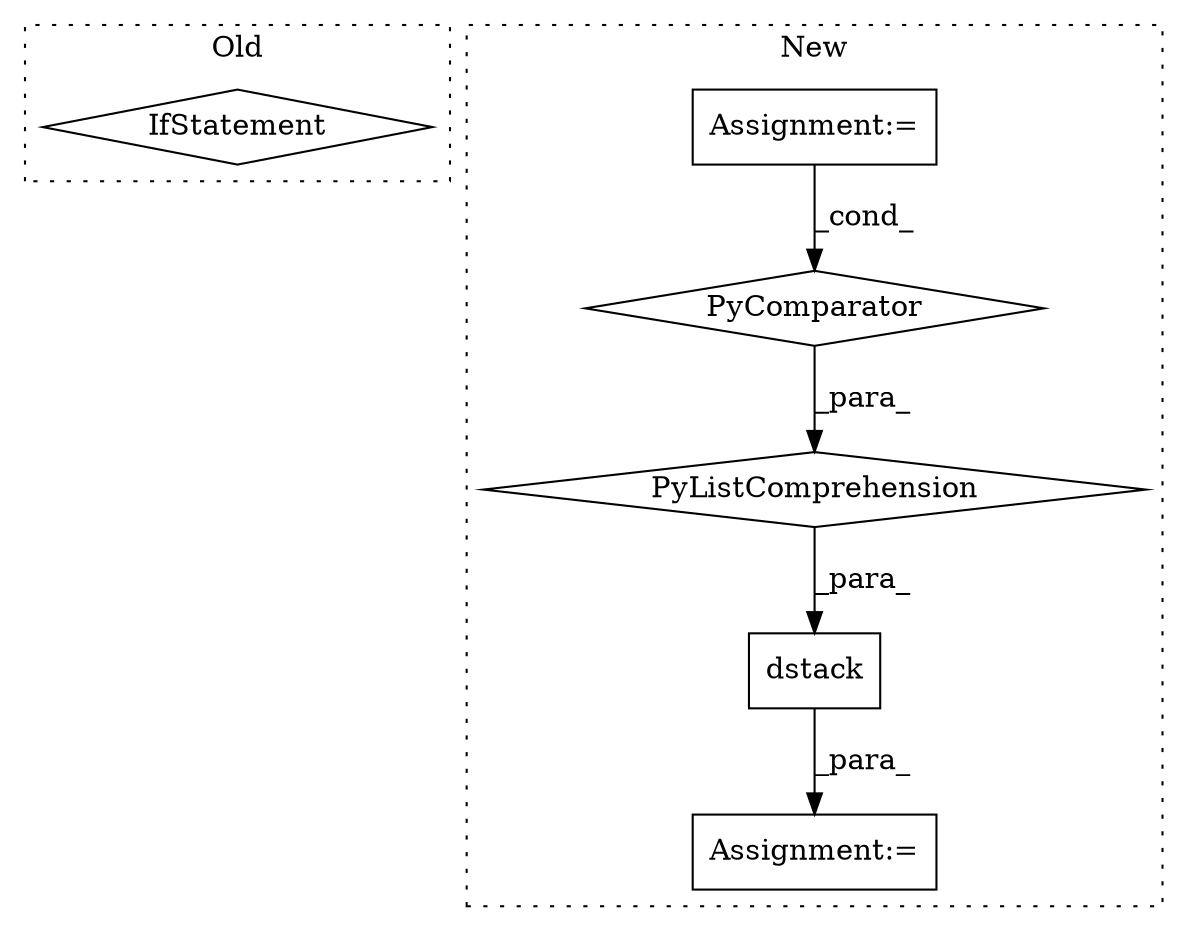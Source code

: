 digraph G {
subgraph cluster0 {
1 [label="IfStatement" a="25" s="1864,1880" l="4,2" shape="diamond"];
label = "Old";
style="dotted";
}
subgraph cluster1 {
2 [label="dstack" a="32" s="3604,3755" l="20,-5" shape="box"];
3 [label="Assignment:=" a="7" s="3708" l="39" shape="box"];
4 [label="Assignment:=" a="7" s="3773" l="1" shape="box"];
5 [label="PyListComprehension" a="109" s="3624" l="131" shape="diamond"];
6 [label="PyComparator" a="113" s="3708" l="39" shape="diamond"];
label = "New";
style="dotted";
}
2 -> 4 [label="_para_"];
3 -> 6 [label="_cond_"];
5 -> 2 [label="_para_"];
6 -> 5 [label="_para_"];
}